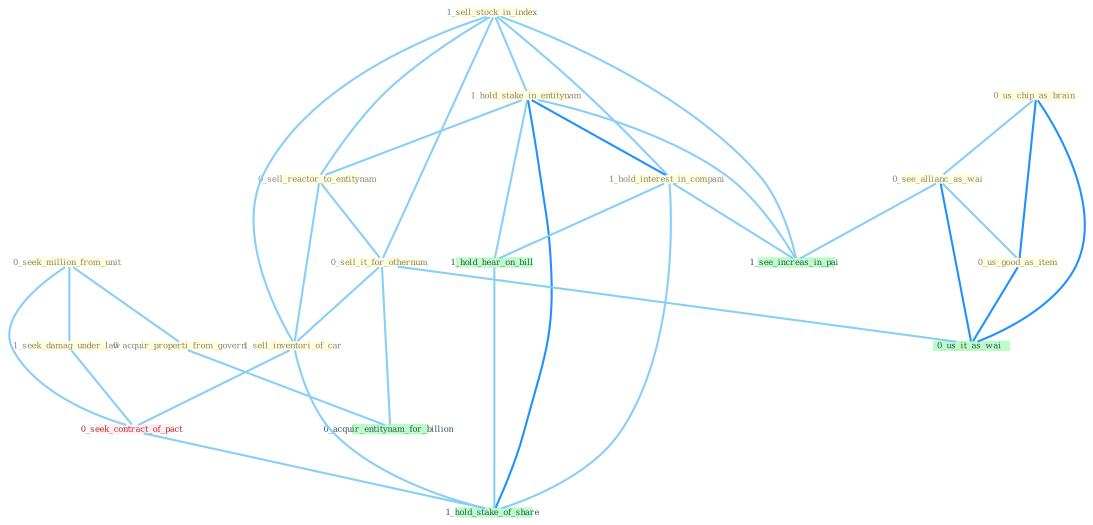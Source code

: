 Graph G{ 
    node
    [shape=polygon,style=filled,width=.5,height=.06,color="#BDFCC9",fixedsize=true,fontsize=4,
    fontcolor="#2f4f4f"];
    {node
    [color="#ffffe0", fontcolor="#8b7d6b"] "0_seek_million_from_unit " "1_sell_stock_in_index " "1_hold_stake_in_entitynam " "0_us_chip_as_brain " "0_sell_reactor_to_entitynam " "0_see_allianc_as_wai " "1_hold_interest_in_compani " "1_seek_damag_under_law " "0_sell_it_for_othernum " "0_acquir_properti_from_govern " "1_sell_inventori_of_car " "0_us_good_as_item "}
{node [color="#fff0f5", fontcolor="#b22222"] "0_seek_contract_of_pact "}
edge [color="#B0E2FF"];

	"0_seek_million_from_unit " -- "1_seek_damag_under_law " [w="1", color="#87cefa" ];
	"0_seek_million_from_unit " -- "0_acquir_properti_from_govern " [w="1", color="#87cefa" ];
	"0_seek_million_from_unit " -- "0_seek_contract_of_pact " [w="1", color="#87cefa" ];
	"1_sell_stock_in_index " -- "1_hold_stake_in_entitynam " [w="1", color="#87cefa" ];
	"1_sell_stock_in_index " -- "0_sell_reactor_to_entitynam " [w="1", color="#87cefa" ];
	"1_sell_stock_in_index " -- "1_hold_interest_in_compani " [w="1", color="#87cefa" ];
	"1_sell_stock_in_index " -- "0_sell_it_for_othernum " [w="1", color="#87cefa" ];
	"1_sell_stock_in_index " -- "1_sell_inventori_of_car " [w="1", color="#87cefa" ];
	"1_sell_stock_in_index " -- "1_see_increas_in_pai " [w="1", color="#87cefa" ];
	"1_hold_stake_in_entitynam " -- "0_sell_reactor_to_entitynam " [w="1", color="#87cefa" ];
	"1_hold_stake_in_entitynam " -- "1_hold_interest_in_compani " [w="2", color="#1e90ff" , len=0.8];
	"1_hold_stake_in_entitynam " -- "1_see_increas_in_pai " [w="1", color="#87cefa" ];
	"1_hold_stake_in_entitynam " -- "1_hold_hear_on_bill " [w="1", color="#87cefa" ];
	"1_hold_stake_in_entitynam " -- "1_hold_stake_of_share " [w="2", color="#1e90ff" , len=0.8];
	"0_us_chip_as_brain " -- "0_see_allianc_as_wai " [w="1", color="#87cefa" ];
	"0_us_chip_as_brain " -- "0_us_good_as_item " [w="2", color="#1e90ff" , len=0.8];
	"0_us_chip_as_brain " -- "0_us_it_as_wai " [w="2", color="#1e90ff" , len=0.8];
	"0_sell_reactor_to_entitynam " -- "0_sell_it_for_othernum " [w="1", color="#87cefa" ];
	"0_sell_reactor_to_entitynam " -- "1_sell_inventori_of_car " [w="1", color="#87cefa" ];
	"0_see_allianc_as_wai " -- "0_us_good_as_item " [w="1", color="#87cefa" ];
	"0_see_allianc_as_wai " -- "0_us_it_as_wai " [w="2", color="#1e90ff" , len=0.8];
	"0_see_allianc_as_wai " -- "1_see_increas_in_pai " [w="1", color="#87cefa" ];
	"1_hold_interest_in_compani " -- "1_see_increas_in_pai " [w="1", color="#87cefa" ];
	"1_hold_interest_in_compani " -- "1_hold_hear_on_bill " [w="1", color="#87cefa" ];
	"1_hold_interest_in_compani " -- "1_hold_stake_of_share " [w="1", color="#87cefa" ];
	"1_seek_damag_under_law " -- "0_seek_contract_of_pact " [w="1", color="#87cefa" ];
	"0_sell_it_for_othernum " -- "1_sell_inventori_of_car " [w="1", color="#87cefa" ];
	"0_sell_it_for_othernum " -- "0_us_it_as_wai " [w="1", color="#87cefa" ];
	"0_sell_it_for_othernum " -- "0_acquir_entitynam_for_billion " [w="1", color="#87cefa" ];
	"0_acquir_properti_from_govern " -- "0_acquir_entitynam_for_billion " [w="1", color="#87cefa" ];
	"1_sell_inventori_of_car " -- "0_seek_contract_of_pact " [w="1", color="#87cefa" ];
	"1_sell_inventori_of_car " -- "1_hold_stake_of_share " [w="1", color="#87cefa" ];
	"0_us_good_as_item " -- "0_us_it_as_wai " [w="2", color="#1e90ff" , len=0.8];
	"0_seek_contract_of_pact " -- "1_hold_stake_of_share " [w="1", color="#87cefa" ];
	"1_hold_hear_on_bill " -- "1_hold_stake_of_share " [w="1", color="#87cefa" ];
}